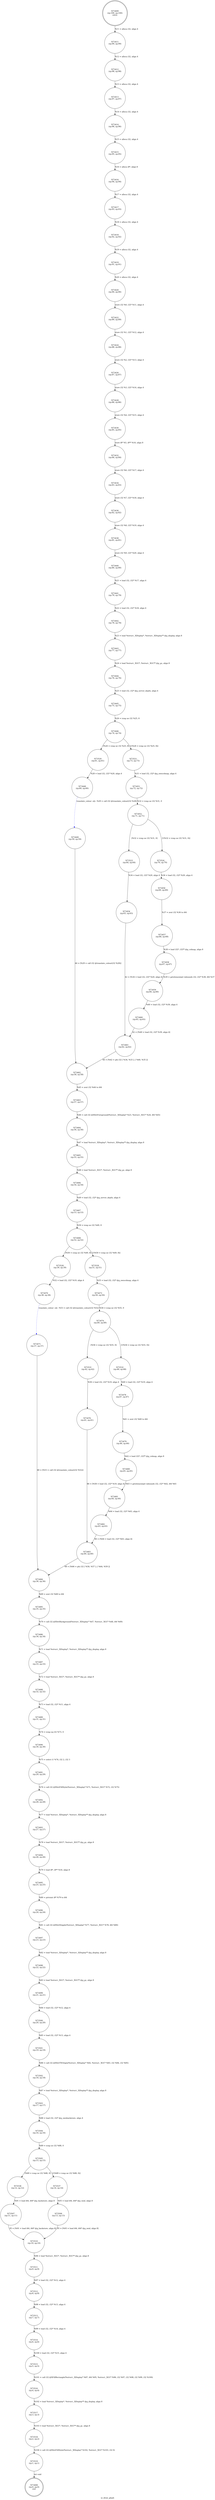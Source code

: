 digraph ui_draw_glyph {
label="ui_draw_glyph"
73408 [label="N73408\n(rp:0, ep:0)\nexit", shape="doublecircle"]
73409 [label="N73409\n(rp:100, ep:100)\nentry", shape="doublecircle"]
73409 -> 73411 [label="%11 = alloca i32, align 4"]
73411 [label="N73411\n(rp:99, ep:99)", shape="circle"]
73411 -> 73412 [label="%12 = alloca i32, align 4"]
73412 [label="N73412\n(rp:98, ep:98)", shape="circle"]
73412 -> 73413 [label="%13 = alloca i32, align 4"]
73413 [label="N73413\n(rp:97, ep:97)", shape="circle"]
73413 -> 73414 [label="%14 = alloca i32, align 4"]
73414 [label="N73414\n(rp:96, ep:96)", shape="circle"]
73414 -> 73415 [label="%15 = alloca i32, align 4"]
73415 [label="N73415\n(rp:95, ep:95)", shape="circle"]
73415 -> 73416 [label="%16 = alloca i8*, align 8"]
73416 [label="N73416\n(rp:94, ep:94)", shape="circle"]
73416 -> 73417 [label="%17 = alloca i32, align 4"]
73417 [label="N73417\n(rp:93, ep:93)", shape="circle"]
73417 -> 73418 [label="%18 = alloca i32, align 4"]
73418 [label="N73418\n(rp:92, ep:92)", shape="circle"]
73418 -> 73419 [label="%19 = alloca i32, align 4"]
73419 [label="N73419\n(rp:91, ep:91)", shape="circle"]
73419 -> 73420 [label="%20 = alloca i32, align 4"]
73420 [label="N73420\n(rp:90, ep:90)", shape="circle"]
73420 -> 73422 [label="store i32 %0, i32* %11, align 4"]
73422 [label="N73422\n(rp:89, ep:89)", shape="circle"]
73422 -> 73424 [label="store i32 %1, i32* %12, align 4"]
73424 [label="N73424\n(rp:88, ep:88)", shape="circle"]
73424 -> 73426 [label="store i32 %2, i32* %13, align 4"]
73426 [label="N73426\n(rp:87, ep:87)", shape="circle"]
73426 -> 73428 [label="store i32 %3, i32* %14, align 4"]
73428 [label="N73428\n(rp:86, ep:86)", shape="circle"]
73428 -> 73430 [label="store i32 %4, i32* %15, align 4"]
73430 [label="N73430\n(rp:85, ep:85)", shape="circle"]
73430 -> 73432 [label="store i8* %5, i8** %16, align 8"]
73432 [label="N73432\n(rp:84, ep:84)", shape="circle"]
73432 -> 73434 [label="store i32 %6, i32* %17, align 4"]
73434 [label="N73434\n(rp:83, ep:83)", shape="circle"]
73434 -> 73436 [label="store i32 %7, i32* %18, align 4"]
73436 [label="N73436\n(rp:82, ep:82)", shape="circle"]
73436 -> 73438 [label="store i32 %8, i32* %19, align 4"]
73438 [label="N73438\n(rp:81, ep:81)", shape="circle"]
73438 -> 73440 [label="store i32 %9, i32* %20, align 4"]
73440 [label="N73440\n(rp:80, ep:80)", shape="circle"]
73440 -> 73441 [label="%21 = load i32, i32* %17, align 4"]
73441 [label="N73441\n(rp:79, ep:79)", shape="circle"]
73441 -> 73442 [label="%22 = load i32, i32* %18, align 4"]
73442 [label="N73442\n(rp:78, ep:78)", shape="circle"]
73442 -> 73443 [label="%23 = load %struct._XDisplay*, %struct._XDisplay** @g_display, align 8"]
73443 [label="N73443\n(rp:77, ep:77)", shape="circle"]
73443 -> 73444 [label="%24 = load %struct._XGC*, %struct._XGC** @g_gc, align 8"]
73444 [label="N73444\n(rp:76, ep:76)", shape="circle"]
73444 -> 73445 [label="%25 = load i32, i32* @g_server_depth, align 4"]
73445 [label="N73445\n(rp:75, ep:75)", shape="circle"]
73445 -> 73446 [label="%26 = icmp ne i32 %25, 8"]
73446 [label="N73446\n(rp:74, ep:74)", shape="circle"]
73446 -> 73520 [label="[%26 = icmp ne i32 %25, 8]"]
73446 -> 73521 [label="[!(%26 = icmp ne i32 %25, 8)]"]
73448 [label="N73448\n(rp:60, ep:60)", shape="circle"]
73448 -> 73449 [label="translate_colour --@-- %29 = call i32 @translate_colour(i32 %28)", style="dashed", color="blue"]
73449 [label="N73449\n(rp:59, ep:59)", shape="circle"]
73449 -> 73462 [label="44 = [%29 = call i32 @translate_colour(i32 %28)]"]
73451 [label="N73451\n(rp:72, ep:72)", shape="circle"]
73451 -> 73452 [label="%32 = icmp ne i32 %31, 0"]
73452 [label="N73452\n(rp:71, ep:71)", shape="circle"]
73452 -> 73523 [label="[%32 = icmp ne i32 %31, 0]"]
73452 -> 73524 [label="[!(%32 = icmp ne i32 %31, 0)]"]
73454 [label="N73454\n(rp:63, ep:63)", shape="circle"]
73454 -> 73461 [label="42 = [%34 = load i32, i32* %20, align 4]"]
73456 [label="N73456\n(rp:69, ep:69)", shape="circle"]
73456 -> 73457 [label="%37 = zext i32 %36 to i64"]
73457 [label="N73457\n(rp:68, ep:68)", shape="circle"]
73457 -> 73458 [label="%38 = load i32*, i32** @g_colmap, align 8"]
73458 [label="N73458\n(rp:67, ep:67)", shape="circle"]
73458 -> 73459 [label="%39 = getelementptr inbounds i32, i32* %38, i64 %37"]
73459 [label="N73459\n(rp:66, ep:66)", shape="circle"]
73459 -> 73460 [label="%40 = load i32, i32* %39, align 4"]
73460 [label="N73460\n(rp:65, ep:65)", shape="circle"]
73460 -> 73461 [label="42 = [%40 = load i32, i32* %39, align 4]"]
73461 [label="N73461\n(rp:62, ep:62)", shape="circle"]
73461 -> 73462 [label="44 = [%42 = phi i32 [ %34, %33 ], [ %40, %35 ]]"]
73462 [label="N73462\n(rp:58, ep:58)", shape="circle"]
73462 -> 73463 [label="%45 = zext i32 %44 to i64"]
73463 [label="N73463\n(rp:57, ep:57)", shape="circle"]
73463 -> 73464 [label="%46 = call i32 @XSetForeground(%struct._XDisplay* %23, %struct._XGC* %24, i64 %45)"]
73464 [label="N73464\n(rp:56, ep:56)", shape="circle"]
73464 -> 73465 [label="%47 = load %struct._XDisplay*, %struct._XDisplay** @g_display, align 8"]
73465 [label="N73465\n(rp:55, ep:55)", shape="circle"]
73465 -> 73466 [label="%48 = load %struct._XGC*, %struct._XGC** @g_gc, align 8"]
73466 [label="N73466\n(rp:54, ep:54)", shape="circle"]
73466 -> 73467 [label="%49 = load i32, i32* @g_server_depth, align 4"]
73467 [label="N73467\n(rp:53, ep:53)", shape="circle"]
73467 -> 73468 [label="%50 = icmp ne i32 %49, 8"]
73468 [label="N73468\n(rp:52, ep:52)", shape="circle"]
73468 -> 73528 [label="[%50 = icmp ne i32 %49, 8]"]
73468 -> 73529 [label="[!(%50 = icmp ne i32 %49, 8)]"]
73470 [label="N73470\n(rp:38, ep:38)", shape="circle"]
73470 -> 73471 [label="translate_colour --@-- %53 = call i32 @translate_colour(i32 %52)", style="dashed", color="blue"]
73471 [label="N73471\n(rp:37, ep:37)", shape="circle"]
73471 -> 73484 [label="68 = [%53 = call i32 @translate_colour(i32 %52)]"]
73473 [label="N73473\n(rp:50, ep:50)", shape="circle"]
73473 -> 73474 [label="%56 = icmp ne i32 %55, 0"]
73474 [label="N73474\n(rp:49, ep:49)", shape="circle"]
73474 -> 73531 [label="[%56 = icmp ne i32 %55, 0]"]
73474 -> 73532 [label="[!(%56 = icmp ne i32 %55, 0)]"]
73476 [label="N73476\n(rp:41, ep:41)", shape="circle"]
73476 -> 73483 [label="66 = [%58 = load i32, i32* %19, align 4]"]
73478 [label="N73478\n(rp:47, ep:47)", shape="circle"]
73478 -> 73479 [label="%61 = zext i32 %60 to i64"]
73479 [label="N73479\n(rp:46, ep:46)", shape="circle"]
73479 -> 73480 [label="%62 = load i32*, i32** @g_colmap, align 8"]
73480 [label="N73480\n(rp:45, ep:45)", shape="circle"]
73480 -> 73481 [label="%63 = getelementptr inbounds i32, i32* %62, i64 %61"]
73481 [label="N73481\n(rp:44, ep:44)", shape="circle"]
73481 -> 73482 [label="%64 = load i32, i32* %63, align 4"]
73482 [label="N73482\n(rp:43, ep:43)", shape="circle"]
73482 -> 73483 [label="66 = [%64 = load i32, i32* %63, align 4]"]
73483 [label="N73483\n(rp:40, ep:40)", shape="circle"]
73483 -> 73484 [label="68 = [%66 = phi i32 [ %58, %57 ], [ %64, %59 ]]"]
73484 [label="N73484\n(rp:36, ep:36)", shape="circle"]
73484 -> 73485 [label="%69 = zext i32 %68 to i64"]
73485 [label="N73485\n(rp:35, ep:35)", shape="circle"]
73485 -> 73486 [label="%70 = call i32 @XSetBackground(%struct._XDisplay* %47, %struct._XGC* %48, i64 %69)"]
73486 [label="N73486\n(rp:34, ep:34)", shape="circle"]
73486 -> 73487 [label="%71 = load %struct._XDisplay*, %struct._XDisplay** @g_display, align 8"]
73487 [label="N73487\n(rp:33, ep:33)", shape="circle"]
73487 -> 73488 [label="%72 = load %struct._XGC*, %struct._XGC** @g_gc, align 8"]
73488 [label="N73488\n(rp:32, ep:32)", shape="circle"]
73488 -> 73489 [label="%73 = load i32, i32* %11, align 4"]
73489 [label="N73489\n(rp:31, ep:31)", shape="circle"]
73489 -> 73490 [label="%74 = icmp eq i32 %73, 0"]
73490 [label="N73490\n(rp:30, ep:30)", shape="circle"]
73490 -> 73491 [label="%75 = select i1 %74, i32 2, i32 3"]
73491 [label="N73491\n(rp:29, ep:29)", shape="circle"]
73491 -> 73492 [label="%76 = call i32 @XSetFillStyle(%struct._XDisplay* %71, %struct._XGC* %72, i32 %75)"]
73492 [label="N73492\n(rp:28, ep:28)", shape="circle"]
73492 -> 73493 [label="%77 = load %struct._XDisplay*, %struct._XDisplay** @g_display, align 8"]
73493 [label="N73493\n(rp:27, ep:27)", shape="circle"]
73493 -> 73494 [label="%78 = load %struct._XGC*, %struct._XGC** @g_gc, align 8"]
73494 [label="N73494\n(rp:26, ep:26)", shape="circle"]
73494 -> 73495 [label="%79 = load i8*, i8** %16, align 8"]
73495 [label="N73495\n(rp:25, ep:25)", shape="circle"]
73495 -> 73496 [label="%80 = ptrtoint i8* %79 to i64"]
73496 [label="N73496\n(rp:24, ep:24)", shape="circle"]
73496 -> 73497 [label="%81 = call i32 @XSetStipple(%struct._XDisplay* %77, %struct._XGC* %78, i64 %80)"]
73497 [label="N73497\n(rp:23, ep:23)", shape="circle"]
73497 -> 73498 [label="%82 = load %struct._XDisplay*, %struct._XDisplay** @g_display, align 8"]
73498 [label="N73498\n(rp:22, ep:22)", shape="circle"]
73498 -> 73499 [label="%83 = load %struct._XGC*, %struct._XGC** @g_gc, align 8"]
73499 [label="N73499\n(rp:21, ep:21)", shape="circle"]
73499 -> 73500 [label="%84 = load i32, i32* %12, align 4"]
73500 [label="N73500\n(rp:20, ep:20)", shape="circle"]
73500 -> 73501 [label="%85 = load i32, i32* %13, align 4"]
73501 [label="N73501\n(rp:19, ep:19)", shape="circle"]
73501 -> 73502 [label="%86 = call i32 @XSetTSOrigin(%struct._XDisplay* %82, %struct._XGC* %83, i32 %84, i32 %85)"]
73502 [label="N73502\n(rp:18, ep:18)", shape="circle"]
73502 -> 73503 [label="%87 = load %struct._XDisplay*, %struct._XDisplay** @g_display, align 8"]
73503 [label="N73503\n(rp:17, ep:17)", shape="circle"]
73503 -> 73504 [label="%88 = load i32, i32* @g_ownbackstore, align 4"]
73504 [label="N73504\n(rp:16, ep:16)", shape="circle"]
73504 -> 73505 [label="%89 = icmp ne i32 %88, 0"]
73505 [label="N73505\n(rp:15, ep:15)", shape="circle"]
73505 -> 73536 [label="[%89 = icmp ne i32 %88, 0]"]
73505 -> 73537 [label="[!(%89 = icmp ne i32 %88, 0)]"]
73507 [label="N73507\n(rp:11, ep:11)", shape="circle"]
73507 -> 73510 [label="95 = [%91 = load i64, i64* @g_backstore, align 8]"]
73509 [label="N73509\n(rp:13, ep:13)", shape="circle"]
73509 -> 73510 [label="95 = [%93 = load i64, i64* @g_wnd, align 8]"]
73510 [label="N73510\n(rp:10, ep:10)", shape="circle"]
73510 -> 73511 [label="%96 = load %struct._XGC*, %struct._XGC** @g_gc, align 8"]
73511 [label="N73511\n(rp:9, ep:9)", shape="circle"]
73511 -> 73512 [label="%97 = load i32, i32* %12, align 4"]
73512 [label="N73512\n(rp:8, ep:8)", shape="circle"]
73512 -> 73513 [label="%98 = load i32, i32* %13, align 4"]
73513 [label="N73513\n(rp:7, ep:7)", shape="circle"]
73513 -> 73514 [label="%99 = load i32, i32* %14, align 4"]
73514 [label="N73514\n(rp:6, ep:6)", shape="circle"]
73514 -> 73515 [label="%100 = load i32, i32* %15, align 4"]
73515 [label="N73515\n(rp:5, ep:5)", shape="circle"]
73515 -> 73516 [label="%101 = call i32 @XFillRectangle(%struct._XDisplay* %87, i64 %95, %struct._XGC* %96, i32 %97, i32 %98, i32 %99, i32 %100)"]
73516 [label="N73516\n(rp:4, ep:4)", shape="circle"]
73516 -> 73517 [label="%102 = load %struct._XDisplay*, %struct._XDisplay** @g_display, align 8"]
73517 [label="N73517\n(rp:3, ep:3)", shape="circle"]
73517 -> 73518 [label="%103 = load %struct._XGC*, %struct._XGC** @g_gc, align 8"]
73518 [label="N73518\n(rp:2, ep:2)", shape="circle"]
73518 -> 73519 [label="%104 = call i32 @XSetFillStyle(%struct._XDisplay* %102, %struct._XGC* %103, i32 0)"]
73519 [label="N73519\n(rp:1, ep:1)", shape="circle"]
73519 -> 73408 [label="ret void"]
73520 [label="N73520\n(rp:61, ep:61)", shape="circle"]
73520 -> 73448 [label="%28 = load i32, i32* %20, align 4"]
73521 [label="N73521\n(rp:73, ep:73)", shape="circle"]
73521 -> 73451 [label="%31 = load i32, i32* @g_owncolmap, align 4"]
73523 [label="N73523\n(rp:64, ep:64)", shape="circle"]
73523 -> 73454 [label="%34 = load i32, i32* %20, align 4"]
73524 [label="N73524\n(rp:70, ep:70)", shape="circle"]
73524 -> 73456 [label="%36 = load i32, i32* %20, align 4"]
73528 [label="N73528\n(rp:39, ep:39)", shape="circle"]
73528 -> 73470 [label="%52 = load i32, i32* %19, align 4"]
73529 [label="N73529\n(rp:51, ep:51)", shape="circle"]
73529 -> 73473 [label="%55 = load i32, i32* @g_owncolmap, align 4"]
73531 [label="N73531\n(rp:42, ep:42)", shape="circle"]
73531 -> 73476 [label="%58 = load i32, i32* %19, align 4"]
73532 [label="N73532\n(rp:48, ep:48)", shape="circle"]
73532 -> 73478 [label="%60 = load i32, i32* %19, align 4"]
73536 [label="N73536\n(rp:12, ep:12)", shape="circle"]
73536 -> 73507 [label="%91 = load i64, i64* @g_backstore, align 8"]
73537 [label="N73537\n(rp:14, ep:14)", shape="circle"]
73537 -> 73509 [label="%93 = load i64, i64* @g_wnd, align 8"]
}
